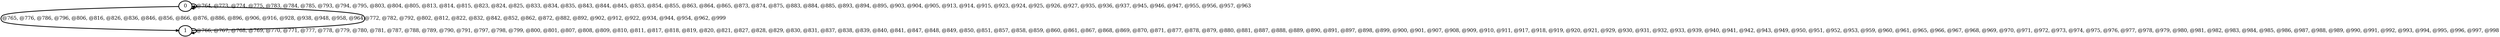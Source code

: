 digraph G {
        node [style=rounded, penwidth=3, fontsize=20, shape=oval];
        "0" -> "0" [label="@764, @773, @774, @775, @783, @784, @785, @793, @794, @795, @803, @804, @805, @813, @814, @815, @823, @824, @825, @833, @834, @835, @843, @844, @845, @853, @854, @855, @863, @864, @865, @873, @874, @875, @883, @884, @885, @893, @894, @895, @903, @904, @905, @913, @914, @915, @923, @924, @925, @926, @927, @935, @936, @937, @945, @946, @947, @955, @956, @957, @963", color=black,arrowsize=1,style=bold,penwidth=3,fontsize=20];
"0" -> "1" [label="@765, @776, @786, @796, @806, @816, @826, @836, @846, @856, @866, @876, @886, @896, @906, @916, @928, @938, @948, @958, @964", color=black,arrowsize=1,style=bold,penwidth=3,fontsize=20];
"1" -> "1" [label="@766, @767, @768, @769, @770, @771, @777, @778, @779, @780, @781, @787, @788, @789, @790, @791, @797, @798, @799, @800, @801, @807, @808, @809, @810, @811, @817, @818, @819, @820, @821, @827, @828, @829, @830, @831, @837, @838, @839, @840, @841, @847, @848, @849, @850, @851, @857, @858, @859, @860, @861, @867, @868, @869, @870, @871, @877, @878, @879, @880, @881, @887, @888, @889, @890, @891, @897, @898, @899, @900, @901, @907, @908, @909, @910, @911, @917, @918, @919, @920, @921, @929, @930, @931, @932, @933, @939, @940, @941, @942, @943, @949, @950, @951, @952, @953, @959, @960, @961, @965, @966, @967, @968, @969, @970, @971, @972, @973, @974, @975, @976, @977, @978, @979, @980, @981, @982, @983, @984, @985, @986, @987, @988, @989, @990, @991, @992, @993, @994, @995, @996, @997, @998", color=black,arrowsize=1,style=bold,penwidth=3,fontsize=20];
"1" -> "0" [label="@772, @782, @792, @802, @812, @822, @832, @842, @852, @862, @872, @882, @892, @902, @912, @922, @934, @944, @954, @962, @999", color=black,arrowsize=1,style=bold,penwidth=3,fontsize=20];
}
